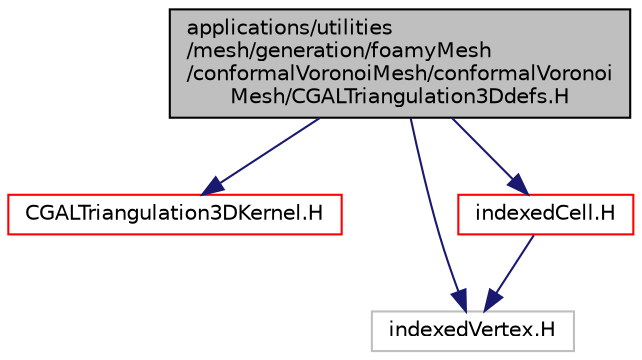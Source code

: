 digraph "applications/utilities/mesh/generation/foamyMesh/conformalVoronoiMesh/conformalVoronoiMesh/CGALTriangulation3Ddefs.H"
{
  bgcolor="transparent";
  edge [fontname="Helvetica",fontsize="10",labelfontname="Helvetica",labelfontsize="10"];
  node [fontname="Helvetica",fontsize="10",shape=record];
  Node1 [label="applications/utilities\l/mesh/generation/foamyMesh\l/conformalVoronoiMesh/conformalVoronoi\lMesh/CGALTriangulation3Ddefs.H",height=0.2,width=0.4,color="black", fillcolor="grey75", style="filled", fontcolor="black"];
  Node1 -> Node2 [color="midnightblue",fontsize="10",style="solid",fontname="Helvetica"];
  Node2 [label="CGALTriangulation3DKernel.H",height=0.2,width=0.4,color="red",URL="$a04171.html"];
  Node1 -> Node3 [color="midnightblue",fontsize="10",style="solid",fontname="Helvetica"];
  Node3 [label="indexedVertex.H",height=0.2,width=0.4,color="grey75"];
  Node1 -> Node4 [color="midnightblue",fontsize="10",style="solid",fontname="Helvetica"];
  Node4 [label="indexedCell.H",height=0.2,width=0.4,color="red",URL="$a04188.html"];
  Node4 -> Node3 [color="midnightblue",fontsize="10",style="solid",fontname="Helvetica"];
}
